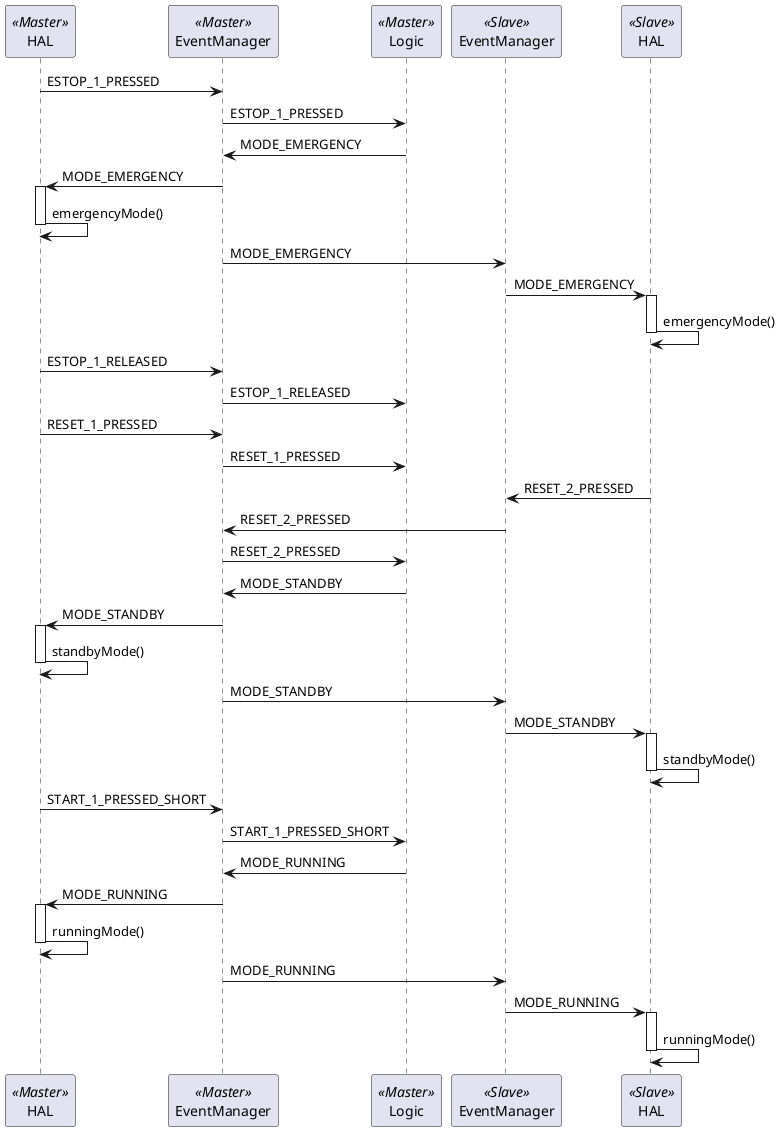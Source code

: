 @startuml

participant "HAL" as HAL_M << Master >>
participant "EventManager" as EventManager_M << Master >>
participant "Logic" as Logic << Master >>
participant "EventManager" as EventManager_S << Slave >>
participant "HAL" as HAL_S << Slave >>

HAL_M -> EventManager_M : ESTOP_1_PRESSED
EventManager_M -> Logic : ESTOP_1_PRESSED
Logic -> EventManager_M : MODE_EMERGENCY
EventManager_M -> HAL_M : MODE_EMERGENCY
activate HAL_M
HAL_M -> HAL_M : emergencyMode()
deactivate HAL_M
EventManager_M -> EventManager_S : MODE_EMERGENCY
EventManager_S -> HAL_S : MODE_EMERGENCY
activate HAL_S
HAL_S -> HAL_S : emergencyMode()
deactivate HAL_S
HAL_M -> EventManager_M : ESTOP_1_RELEASED
EventManager_M -> Logic : ESTOP_1_RELEASED
HAL_M -> EventManager_M : RESET_1_PRESSED
EventManager_M -> Logic : RESET_1_PRESSED
HAL_S -> EventManager_S : RESET_2_PRESSED
EventManager_S -> EventManager_M : RESET_2_PRESSED
EventManager_M -> Logic : RESET_2_PRESSED
Logic -> EventManager_M : MODE_STANDBY
EventManager_M -> HAL_M : MODE_STANDBY
activate HAL_M
HAL_M -> HAL_M : standbyMode()
deactivate HAL_M
EventManager_M -> EventManager_S : MODE_STANDBY
EventManager_S -> HAL_S : MODE_STANDBY
activate HAL_S
HAL_S -> HAL_S : standbyMode()
deactivate HAL_S
HAL_M -> EventManager_M : START_1_PRESSED_SHORT
EventManager_M -> Logic : START_1_PRESSED_SHORT
Logic -> EventManager_M : MODE_RUNNING
EventManager_M -> HAL_M : MODE_RUNNING
activate HAL_M
HAL_M -> HAL_M : runningMode()
deactivate HAL_M

EventManager_M -> EventManager_S : MODE_RUNNING
EventManager_S -> HAL_S : MODE_RUNNING
activate HAL_S
HAL_S -> HAL_S : runningMode()
deactivate HAL_S

@enduml